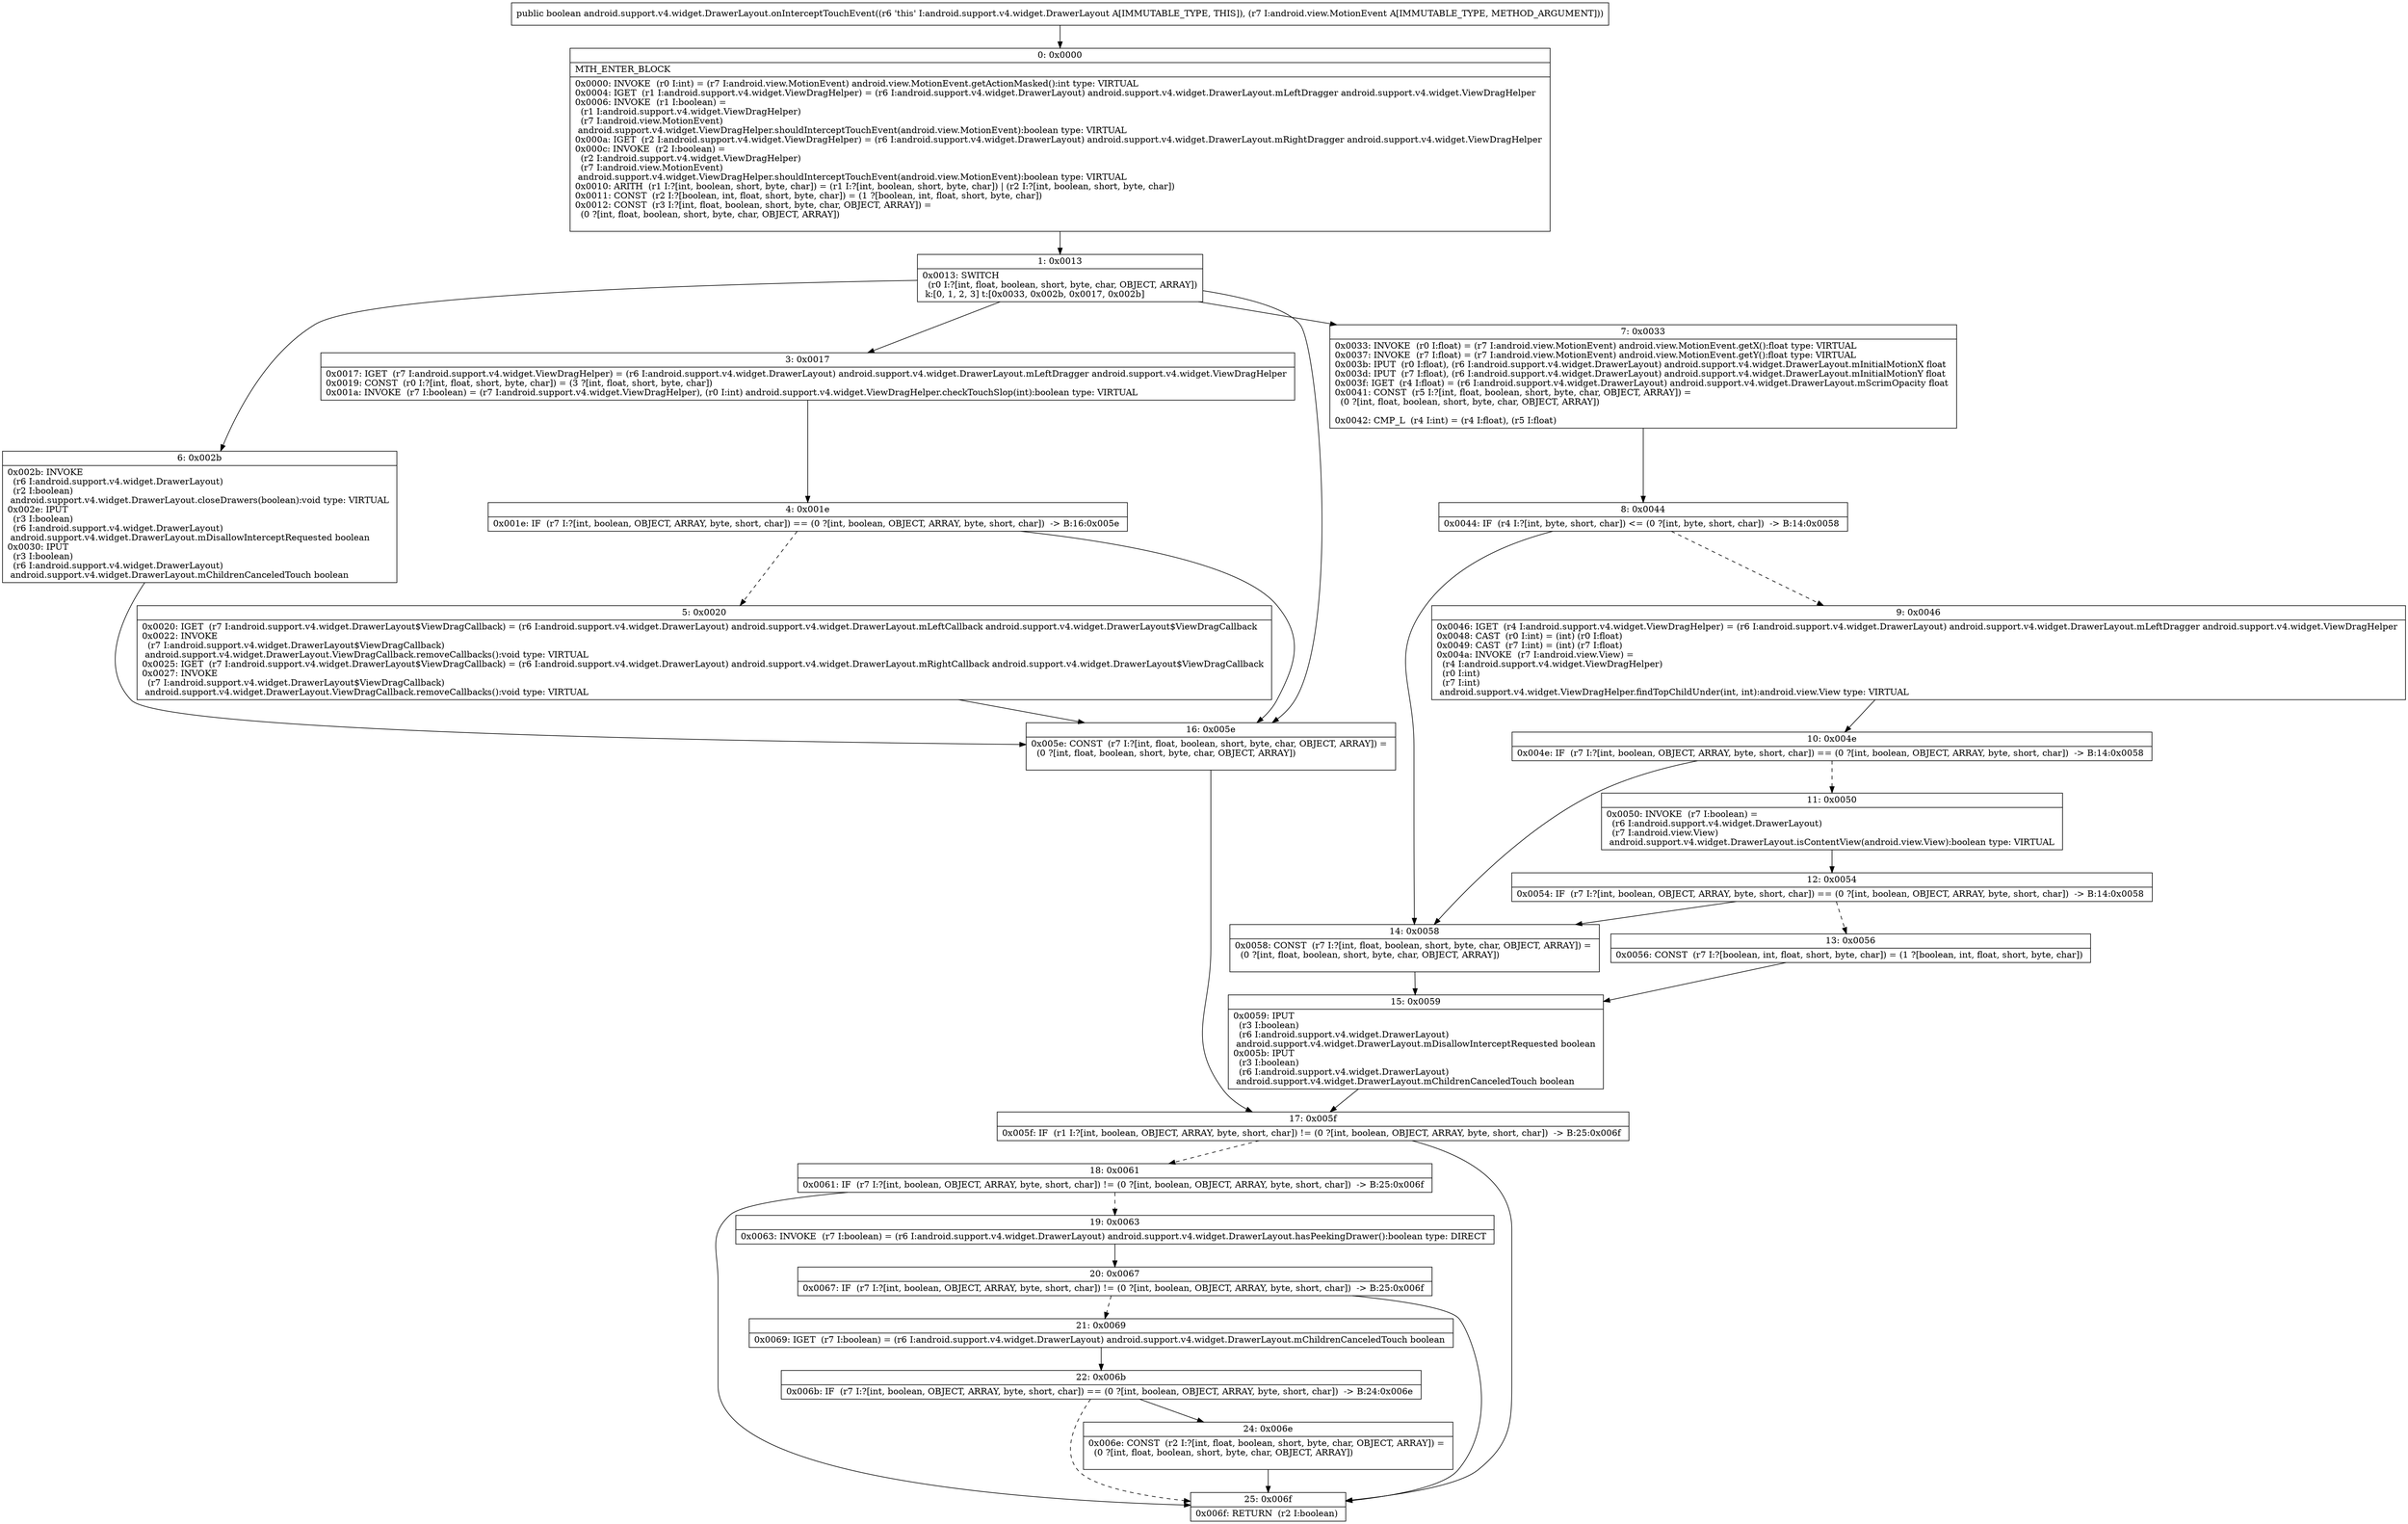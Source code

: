 digraph "CFG forandroid.support.v4.widget.DrawerLayout.onInterceptTouchEvent(Landroid\/view\/MotionEvent;)Z" {
Node_0 [shape=record,label="{0\:\ 0x0000|MTH_ENTER_BLOCK\l|0x0000: INVOKE  (r0 I:int) = (r7 I:android.view.MotionEvent) android.view.MotionEvent.getActionMasked():int type: VIRTUAL \l0x0004: IGET  (r1 I:android.support.v4.widget.ViewDragHelper) = (r6 I:android.support.v4.widget.DrawerLayout) android.support.v4.widget.DrawerLayout.mLeftDragger android.support.v4.widget.ViewDragHelper \l0x0006: INVOKE  (r1 I:boolean) = \l  (r1 I:android.support.v4.widget.ViewDragHelper)\l  (r7 I:android.view.MotionEvent)\l android.support.v4.widget.ViewDragHelper.shouldInterceptTouchEvent(android.view.MotionEvent):boolean type: VIRTUAL \l0x000a: IGET  (r2 I:android.support.v4.widget.ViewDragHelper) = (r6 I:android.support.v4.widget.DrawerLayout) android.support.v4.widget.DrawerLayout.mRightDragger android.support.v4.widget.ViewDragHelper \l0x000c: INVOKE  (r2 I:boolean) = \l  (r2 I:android.support.v4.widget.ViewDragHelper)\l  (r7 I:android.view.MotionEvent)\l android.support.v4.widget.ViewDragHelper.shouldInterceptTouchEvent(android.view.MotionEvent):boolean type: VIRTUAL \l0x0010: ARITH  (r1 I:?[int, boolean, short, byte, char]) = (r1 I:?[int, boolean, short, byte, char]) \| (r2 I:?[int, boolean, short, byte, char]) \l0x0011: CONST  (r2 I:?[boolean, int, float, short, byte, char]) = (1 ?[boolean, int, float, short, byte, char]) \l0x0012: CONST  (r3 I:?[int, float, boolean, short, byte, char, OBJECT, ARRAY]) = \l  (0 ?[int, float, boolean, short, byte, char, OBJECT, ARRAY])\l \l}"];
Node_1 [shape=record,label="{1\:\ 0x0013|0x0013: SWITCH  \l  (r0 I:?[int, float, boolean, short, byte, char, OBJECT, ARRAY])\l k:[0, 1, 2, 3] t:[0x0033, 0x002b, 0x0017, 0x002b] \l}"];
Node_3 [shape=record,label="{3\:\ 0x0017|0x0017: IGET  (r7 I:android.support.v4.widget.ViewDragHelper) = (r6 I:android.support.v4.widget.DrawerLayout) android.support.v4.widget.DrawerLayout.mLeftDragger android.support.v4.widget.ViewDragHelper \l0x0019: CONST  (r0 I:?[int, float, short, byte, char]) = (3 ?[int, float, short, byte, char]) \l0x001a: INVOKE  (r7 I:boolean) = (r7 I:android.support.v4.widget.ViewDragHelper), (r0 I:int) android.support.v4.widget.ViewDragHelper.checkTouchSlop(int):boolean type: VIRTUAL \l}"];
Node_4 [shape=record,label="{4\:\ 0x001e|0x001e: IF  (r7 I:?[int, boolean, OBJECT, ARRAY, byte, short, char]) == (0 ?[int, boolean, OBJECT, ARRAY, byte, short, char])  \-\> B:16:0x005e \l}"];
Node_5 [shape=record,label="{5\:\ 0x0020|0x0020: IGET  (r7 I:android.support.v4.widget.DrawerLayout$ViewDragCallback) = (r6 I:android.support.v4.widget.DrawerLayout) android.support.v4.widget.DrawerLayout.mLeftCallback android.support.v4.widget.DrawerLayout$ViewDragCallback \l0x0022: INVOKE  \l  (r7 I:android.support.v4.widget.DrawerLayout$ViewDragCallback)\l android.support.v4.widget.DrawerLayout.ViewDragCallback.removeCallbacks():void type: VIRTUAL \l0x0025: IGET  (r7 I:android.support.v4.widget.DrawerLayout$ViewDragCallback) = (r6 I:android.support.v4.widget.DrawerLayout) android.support.v4.widget.DrawerLayout.mRightCallback android.support.v4.widget.DrawerLayout$ViewDragCallback \l0x0027: INVOKE  \l  (r7 I:android.support.v4.widget.DrawerLayout$ViewDragCallback)\l android.support.v4.widget.DrawerLayout.ViewDragCallback.removeCallbacks():void type: VIRTUAL \l}"];
Node_6 [shape=record,label="{6\:\ 0x002b|0x002b: INVOKE  \l  (r6 I:android.support.v4.widget.DrawerLayout)\l  (r2 I:boolean)\l android.support.v4.widget.DrawerLayout.closeDrawers(boolean):void type: VIRTUAL \l0x002e: IPUT  \l  (r3 I:boolean)\l  (r6 I:android.support.v4.widget.DrawerLayout)\l android.support.v4.widget.DrawerLayout.mDisallowInterceptRequested boolean \l0x0030: IPUT  \l  (r3 I:boolean)\l  (r6 I:android.support.v4.widget.DrawerLayout)\l android.support.v4.widget.DrawerLayout.mChildrenCanceledTouch boolean \l}"];
Node_7 [shape=record,label="{7\:\ 0x0033|0x0033: INVOKE  (r0 I:float) = (r7 I:android.view.MotionEvent) android.view.MotionEvent.getX():float type: VIRTUAL \l0x0037: INVOKE  (r7 I:float) = (r7 I:android.view.MotionEvent) android.view.MotionEvent.getY():float type: VIRTUAL \l0x003b: IPUT  (r0 I:float), (r6 I:android.support.v4.widget.DrawerLayout) android.support.v4.widget.DrawerLayout.mInitialMotionX float \l0x003d: IPUT  (r7 I:float), (r6 I:android.support.v4.widget.DrawerLayout) android.support.v4.widget.DrawerLayout.mInitialMotionY float \l0x003f: IGET  (r4 I:float) = (r6 I:android.support.v4.widget.DrawerLayout) android.support.v4.widget.DrawerLayout.mScrimOpacity float \l0x0041: CONST  (r5 I:?[int, float, boolean, short, byte, char, OBJECT, ARRAY]) = \l  (0 ?[int, float, boolean, short, byte, char, OBJECT, ARRAY])\l \l0x0042: CMP_L  (r4 I:int) = (r4 I:float), (r5 I:float) \l}"];
Node_8 [shape=record,label="{8\:\ 0x0044|0x0044: IF  (r4 I:?[int, byte, short, char]) \<= (0 ?[int, byte, short, char])  \-\> B:14:0x0058 \l}"];
Node_9 [shape=record,label="{9\:\ 0x0046|0x0046: IGET  (r4 I:android.support.v4.widget.ViewDragHelper) = (r6 I:android.support.v4.widget.DrawerLayout) android.support.v4.widget.DrawerLayout.mLeftDragger android.support.v4.widget.ViewDragHelper \l0x0048: CAST  (r0 I:int) = (int) (r0 I:float) \l0x0049: CAST  (r7 I:int) = (int) (r7 I:float) \l0x004a: INVOKE  (r7 I:android.view.View) = \l  (r4 I:android.support.v4.widget.ViewDragHelper)\l  (r0 I:int)\l  (r7 I:int)\l android.support.v4.widget.ViewDragHelper.findTopChildUnder(int, int):android.view.View type: VIRTUAL \l}"];
Node_10 [shape=record,label="{10\:\ 0x004e|0x004e: IF  (r7 I:?[int, boolean, OBJECT, ARRAY, byte, short, char]) == (0 ?[int, boolean, OBJECT, ARRAY, byte, short, char])  \-\> B:14:0x0058 \l}"];
Node_11 [shape=record,label="{11\:\ 0x0050|0x0050: INVOKE  (r7 I:boolean) = \l  (r6 I:android.support.v4.widget.DrawerLayout)\l  (r7 I:android.view.View)\l android.support.v4.widget.DrawerLayout.isContentView(android.view.View):boolean type: VIRTUAL \l}"];
Node_12 [shape=record,label="{12\:\ 0x0054|0x0054: IF  (r7 I:?[int, boolean, OBJECT, ARRAY, byte, short, char]) == (0 ?[int, boolean, OBJECT, ARRAY, byte, short, char])  \-\> B:14:0x0058 \l}"];
Node_13 [shape=record,label="{13\:\ 0x0056|0x0056: CONST  (r7 I:?[boolean, int, float, short, byte, char]) = (1 ?[boolean, int, float, short, byte, char]) \l}"];
Node_14 [shape=record,label="{14\:\ 0x0058|0x0058: CONST  (r7 I:?[int, float, boolean, short, byte, char, OBJECT, ARRAY]) = \l  (0 ?[int, float, boolean, short, byte, char, OBJECT, ARRAY])\l \l}"];
Node_15 [shape=record,label="{15\:\ 0x0059|0x0059: IPUT  \l  (r3 I:boolean)\l  (r6 I:android.support.v4.widget.DrawerLayout)\l android.support.v4.widget.DrawerLayout.mDisallowInterceptRequested boolean \l0x005b: IPUT  \l  (r3 I:boolean)\l  (r6 I:android.support.v4.widget.DrawerLayout)\l android.support.v4.widget.DrawerLayout.mChildrenCanceledTouch boolean \l}"];
Node_16 [shape=record,label="{16\:\ 0x005e|0x005e: CONST  (r7 I:?[int, float, boolean, short, byte, char, OBJECT, ARRAY]) = \l  (0 ?[int, float, boolean, short, byte, char, OBJECT, ARRAY])\l \l}"];
Node_17 [shape=record,label="{17\:\ 0x005f|0x005f: IF  (r1 I:?[int, boolean, OBJECT, ARRAY, byte, short, char]) != (0 ?[int, boolean, OBJECT, ARRAY, byte, short, char])  \-\> B:25:0x006f \l}"];
Node_18 [shape=record,label="{18\:\ 0x0061|0x0061: IF  (r7 I:?[int, boolean, OBJECT, ARRAY, byte, short, char]) != (0 ?[int, boolean, OBJECT, ARRAY, byte, short, char])  \-\> B:25:0x006f \l}"];
Node_19 [shape=record,label="{19\:\ 0x0063|0x0063: INVOKE  (r7 I:boolean) = (r6 I:android.support.v4.widget.DrawerLayout) android.support.v4.widget.DrawerLayout.hasPeekingDrawer():boolean type: DIRECT \l}"];
Node_20 [shape=record,label="{20\:\ 0x0067|0x0067: IF  (r7 I:?[int, boolean, OBJECT, ARRAY, byte, short, char]) != (0 ?[int, boolean, OBJECT, ARRAY, byte, short, char])  \-\> B:25:0x006f \l}"];
Node_21 [shape=record,label="{21\:\ 0x0069|0x0069: IGET  (r7 I:boolean) = (r6 I:android.support.v4.widget.DrawerLayout) android.support.v4.widget.DrawerLayout.mChildrenCanceledTouch boolean \l}"];
Node_22 [shape=record,label="{22\:\ 0x006b|0x006b: IF  (r7 I:?[int, boolean, OBJECT, ARRAY, byte, short, char]) == (0 ?[int, boolean, OBJECT, ARRAY, byte, short, char])  \-\> B:24:0x006e \l}"];
Node_24 [shape=record,label="{24\:\ 0x006e|0x006e: CONST  (r2 I:?[int, float, boolean, short, byte, char, OBJECT, ARRAY]) = \l  (0 ?[int, float, boolean, short, byte, char, OBJECT, ARRAY])\l \l}"];
Node_25 [shape=record,label="{25\:\ 0x006f|0x006f: RETURN  (r2 I:boolean) \l}"];
MethodNode[shape=record,label="{public boolean android.support.v4.widget.DrawerLayout.onInterceptTouchEvent((r6 'this' I:android.support.v4.widget.DrawerLayout A[IMMUTABLE_TYPE, THIS]), (r7 I:android.view.MotionEvent A[IMMUTABLE_TYPE, METHOD_ARGUMENT])) }"];
MethodNode -> Node_0;
Node_0 -> Node_1;
Node_1 -> Node_3;
Node_1 -> Node_6;
Node_1 -> Node_7;
Node_1 -> Node_16;
Node_3 -> Node_4;
Node_4 -> Node_5[style=dashed];
Node_4 -> Node_16;
Node_5 -> Node_16;
Node_6 -> Node_16;
Node_7 -> Node_8;
Node_8 -> Node_9[style=dashed];
Node_8 -> Node_14;
Node_9 -> Node_10;
Node_10 -> Node_11[style=dashed];
Node_10 -> Node_14;
Node_11 -> Node_12;
Node_12 -> Node_13[style=dashed];
Node_12 -> Node_14;
Node_13 -> Node_15;
Node_14 -> Node_15;
Node_15 -> Node_17;
Node_16 -> Node_17;
Node_17 -> Node_18[style=dashed];
Node_17 -> Node_25;
Node_18 -> Node_19[style=dashed];
Node_18 -> Node_25;
Node_19 -> Node_20;
Node_20 -> Node_21[style=dashed];
Node_20 -> Node_25;
Node_21 -> Node_22;
Node_22 -> Node_24;
Node_22 -> Node_25[style=dashed];
Node_24 -> Node_25;
}

